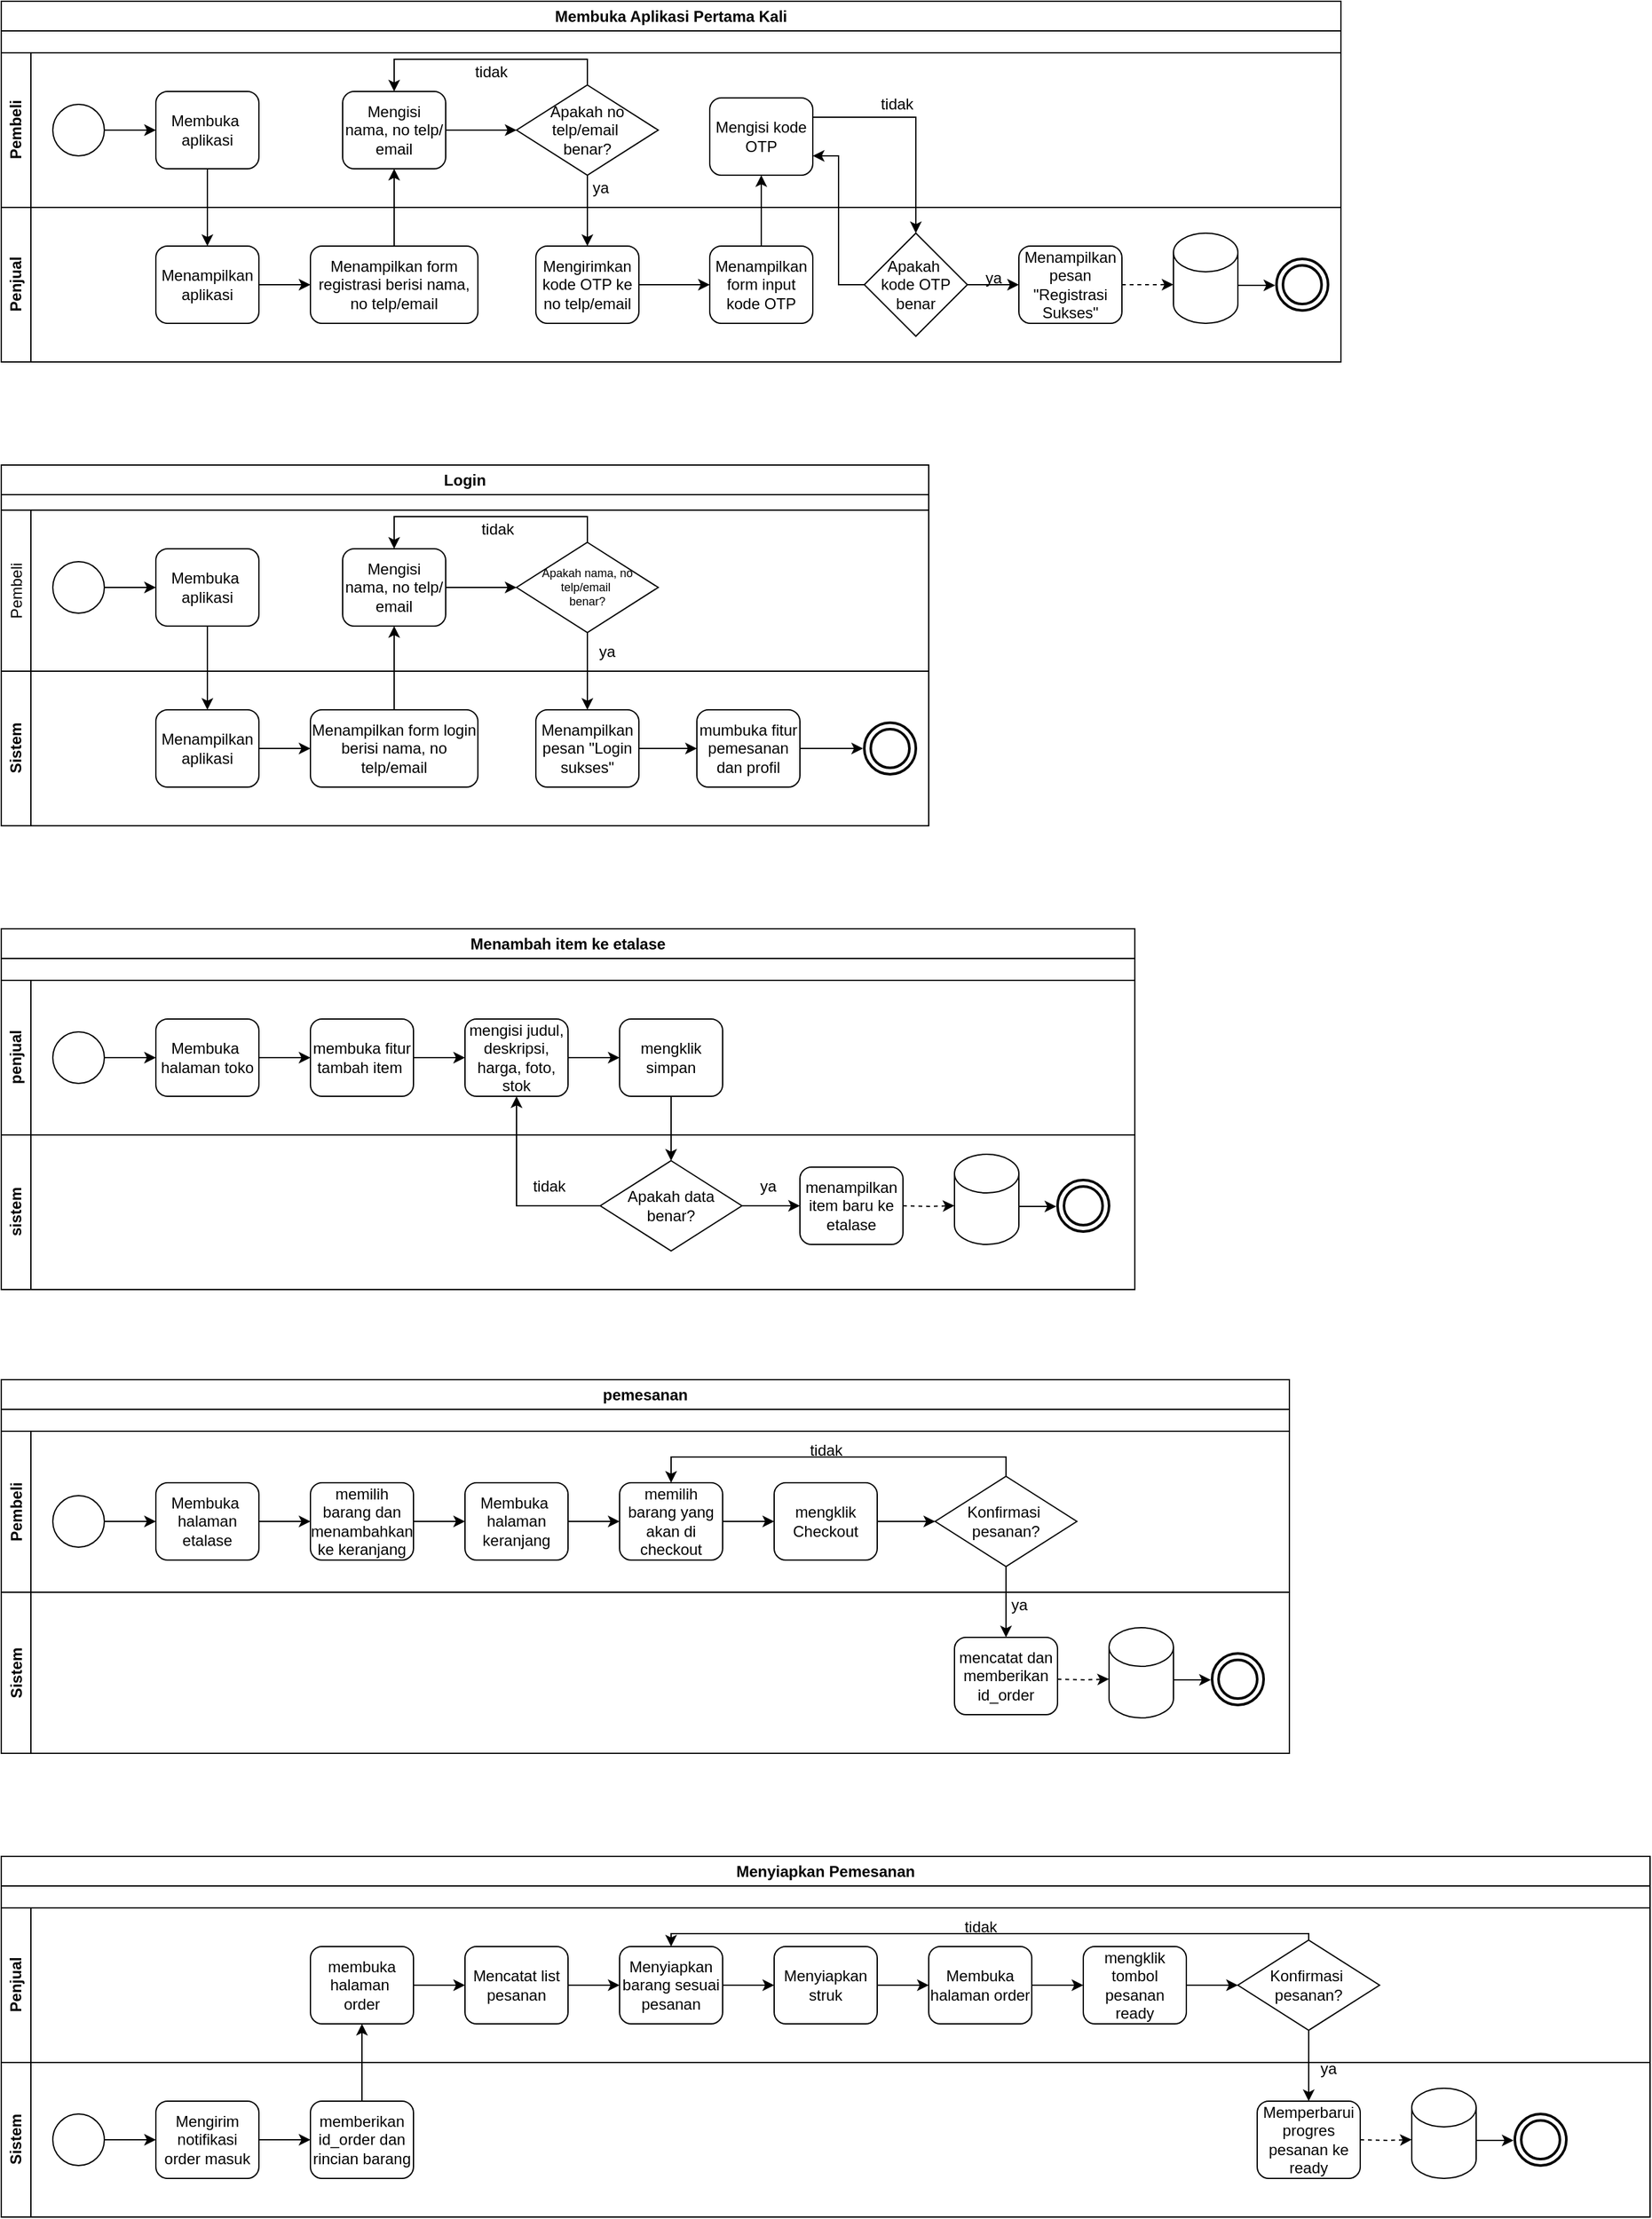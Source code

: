 <mxfile version="26.0.4">
  <diagram name="Halaman-1" id="dJWml7e_3UsgryPbaNAH">
    <mxGraphModel dx="1477" dy="674" grid="1" gridSize="10" guides="1" tooltips="1" connect="1" arrows="1" fold="1" page="1" pageScale="10" pageWidth="827" pageHeight="1169" math="0" shadow="0">
      <root>
        <mxCell id="0" />
        <mxCell id="1" parent="0" />
        <mxCell id="1x1_cKniDCLI9DL_jRmz-61" value="Membuka Aplikasi Pertama Kali" style="swimlane;whiteSpace=wrap;html=1;" parent="1" vertex="1">
          <mxGeometry width="1040" height="280" as="geometry" />
        </mxCell>
        <mxCell id="1x1_cKniDCLI9DL_jRmz-62" value="Pembeli" style="swimlane;horizontal=0;whiteSpace=wrap;html=1;" parent="1x1_cKniDCLI9DL_jRmz-61" vertex="1">
          <mxGeometry y="40" width="1040" height="120" as="geometry" />
        </mxCell>
        <mxCell id="v4LzWEk5CZVGfWKohJ5e-2" style="edgeStyle=orthogonalEdgeStyle;rounded=0;orthogonalLoop=1;jettySize=auto;html=1;exitX=1;exitY=0.5;exitDx=0;exitDy=0;entryX=0;entryY=0.5;entryDx=0;entryDy=0;" parent="1x1_cKniDCLI9DL_jRmz-62" source="1x1_cKniDCLI9DL_jRmz-66" target="1x1_cKniDCLI9DL_jRmz-67" edge="1">
          <mxGeometry relative="1" as="geometry" />
        </mxCell>
        <mxCell id="1x1_cKniDCLI9DL_jRmz-66" value="" style="ellipse;whiteSpace=wrap;html=1;aspect=fixed;" parent="1x1_cKniDCLI9DL_jRmz-62" vertex="1">
          <mxGeometry x="40" y="40" width="40" height="40" as="geometry" />
        </mxCell>
        <mxCell id="1x1_cKniDCLI9DL_jRmz-67" value="Membuka&amp;nbsp;&lt;div&gt;aplikasi&lt;/div&gt;" style="rounded=1;whiteSpace=wrap;html=1;" parent="1x1_cKniDCLI9DL_jRmz-62" vertex="1">
          <mxGeometry x="120" y="30" width="80" height="60" as="geometry" />
        </mxCell>
        <mxCell id="1x1_cKniDCLI9DL_jRmz-81" style="edgeStyle=orthogonalEdgeStyle;rounded=0;orthogonalLoop=1;jettySize=auto;html=1;exitX=1;exitY=0.5;exitDx=0;exitDy=0;entryX=0;entryY=0.5;entryDx=0;entryDy=0;" parent="1x1_cKniDCLI9DL_jRmz-62" source="1x1_cKniDCLI9DL_jRmz-72" target="1x1_cKniDCLI9DL_jRmz-77" edge="1">
          <mxGeometry relative="1" as="geometry" />
        </mxCell>
        <mxCell id="1x1_cKniDCLI9DL_jRmz-72" value="Mengisi nama, no telp/ email" style="rounded=1;whiteSpace=wrap;html=1;" parent="1x1_cKniDCLI9DL_jRmz-62" vertex="1">
          <mxGeometry x="265" y="30" width="80" height="60" as="geometry" />
        </mxCell>
        <mxCell id="1x1_cKniDCLI9DL_jRmz-78" style="edgeStyle=orthogonalEdgeStyle;rounded=0;orthogonalLoop=1;jettySize=auto;html=1;exitX=0.5;exitY=0;exitDx=0;exitDy=0;entryX=0.5;entryY=0;entryDx=0;entryDy=0;" parent="1x1_cKniDCLI9DL_jRmz-62" source="1x1_cKniDCLI9DL_jRmz-77" target="1x1_cKniDCLI9DL_jRmz-72" edge="1">
          <mxGeometry relative="1" as="geometry" />
        </mxCell>
        <mxCell id="1x1_cKniDCLI9DL_jRmz-77" value="Apakah no telp/email&amp;nbsp;&lt;div&gt;benar?&lt;/div&gt;" style="rhombus;whiteSpace=wrap;html=1;" parent="1x1_cKniDCLI9DL_jRmz-62" vertex="1">
          <mxGeometry x="400" y="25" width="110" height="70" as="geometry" />
        </mxCell>
        <mxCell id="1x1_cKniDCLI9DL_jRmz-85" value="Mengisi kode OTP" style="rounded=1;whiteSpace=wrap;html=1;" parent="1x1_cKniDCLI9DL_jRmz-62" vertex="1">
          <mxGeometry x="550" y="35" width="80" height="60" as="geometry" />
        </mxCell>
        <mxCell id="v4LzWEk5CZVGfWKohJ5e-10" value="ya" style="text;html=1;align=center;verticalAlign=middle;resizable=0;points=[];autosize=1;strokeColor=none;fillColor=none;" parent="1x1_cKniDCLI9DL_jRmz-62" vertex="1">
          <mxGeometry x="445" y="90" width="40" height="30" as="geometry" />
        </mxCell>
        <mxCell id="v4LzWEk5CZVGfWKohJ5e-11" value="tidak" style="text;html=1;align=center;verticalAlign=middle;resizable=0;points=[];autosize=1;strokeColor=none;fillColor=none;" parent="1x1_cKniDCLI9DL_jRmz-62" vertex="1">
          <mxGeometry x="355" width="50" height="30" as="geometry" />
        </mxCell>
        <mxCell id="v4LzWEk5CZVGfWKohJ5e-13" value="tidak" style="text;html=1;align=center;verticalAlign=middle;resizable=0;points=[];autosize=1;strokeColor=none;fillColor=none;" parent="1x1_cKniDCLI9DL_jRmz-62" vertex="1">
          <mxGeometry x="670" y="25" width="50" height="30" as="geometry" />
        </mxCell>
        <mxCell id="1x1_cKniDCLI9DL_jRmz-64" value="Penjual" style="swimlane;horizontal=0;whiteSpace=wrap;html=1;" parent="1x1_cKniDCLI9DL_jRmz-61" vertex="1">
          <mxGeometry y="160" width="1040" height="120" as="geometry" />
        </mxCell>
        <mxCell id="1x1_cKniDCLI9DL_jRmz-80" style="edgeStyle=orthogonalEdgeStyle;rounded=0;orthogonalLoop=1;jettySize=auto;html=1;exitX=1;exitY=0.5;exitDx=0;exitDy=0;entryX=0;entryY=0.5;entryDx=0;entryDy=0;" parent="1x1_cKniDCLI9DL_jRmz-64" source="1x1_cKniDCLI9DL_jRmz-69" target="1x1_cKniDCLI9DL_jRmz-71" edge="1">
          <mxGeometry relative="1" as="geometry" />
        </mxCell>
        <mxCell id="1x1_cKniDCLI9DL_jRmz-69" value="Menampilkan aplikasi" style="rounded=1;whiteSpace=wrap;html=1;" parent="1x1_cKniDCLI9DL_jRmz-64" vertex="1">
          <mxGeometry x="120" y="30" width="80" height="60" as="geometry" />
        </mxCell>
        <mxCell id="1x1_cKniDCLI9DL_jRmz-71" value="Menampilkan form registrasi berisi nama, no telp/email" style="rounded=1;whiteSpace=wrap;html=1;" parent="1x1_cKniDCLI9DL_jRmz-64" vertex="1">
          <mxGeometry x="240" y="30" width="130" height="60" as="geometry" />
        </mxCell>
        <mxCell id="1x1_cKniDCLI9DL_jRmz-84" style="edgeStyle=orthogonalEdgeStyle;rounded=0;orthogonalLoop=1;jettySize=auto;html=1;exitX=1;exitY=0.5;exitDx=0;exitDy=0;entryX=0;entryY=0.5;entryDx=0;entryDy=0;" parent="1x1_cKniDCLI9DL_jRmz-64" source="1x1_cKniDCLI9DL_jRmz-73" target="1x1_cKniDCLI9DL_jRmz-83" edge="1">
          <mxGeometry relative="1" as="geometry" />
        </mxCell>
        <mxCell id="1x1_cKniDCLI9DL_jRmz-73" value="Mengirimkan kode OTP ke no telp/email" style="rounded=1;whiteSpace=wrap;html=1;" parent="1x1_cKniDCLI9DL_jRmz-64" vertex="1">
          <mxGeometry x="415" y="30" width="80" height="60" as="geometry" />
        </mxCell>
        <mxCell id="1x1_cKniDCLI9DL_jRmz-83" value="Menampilkan form input kode OTP" style="rounded=1;whiteSpace=wrap;html=1;" parent="1x1_cKniDCLI9DL_jRmz-64" vertex="1">
          <mxGeometry x="550" y="30" width="80" height="60" as="geometry" />
        </mxCell>
        <mxCell id="1x1_cKniDCLI9DL_jRmz-91" style="edgeStyle=orthogonalEdgeStyle;rounded=0;orthogonalLoop=1;jettySize=auto;html=1;exitX=1;exitY=0.5;exitDx=0;exitDy=0;entryX=0;entryY=0.5;entryDx=0;entryDy=0;" parent="1x1_cKniDCLI9DL_jRmz-64" source="1x1_cKniDCLI9DL_jRmz-87" target="1x1_cKniDCLI9DL_jRmz-90" edge="1">
          <mxGeometry relative="1" as="geometry" />
        </mxCell>
        <mxCell id="1x1_cKniDCLI9DL_jRmz-87" value="Apakah&amp;nbsp;&lt;div&gt;kode OTP benar&lt;/div&gt;" style="rhombus;whiteSpace=wrap;html=1;" parent="1x1_cKniDCLI9DL_jRmz-64" vertex="1">
          <mxGeometry x="670" y="20" width="80" height="80" as="geometry" />
        </mxCell>
        <mxCell id="1x1_cKniDCLI9DL_jRmz-90" value="Menampilkan pesan &quot;Registrasi Sukses&quot;" style="rounded=1;whiteSpace=wrap;html=1;" parent="1x1_cKniDCLI9DL_jRmz-64" vertex="1">
          <mxGeometry x="790" y="30" width="80" height="60" as="geometry" />
        </mxCell>
        <mxCell id="v4LzWEk5CZVGfWKohJ5e-8" style="edgeStyle=orthogonalEdgeStyle;rounded=0;orthogonalLoop=1;jettySize=auto;html=1;exitX=1.007;exitY=0.579;exitDx=0;exitDy=0;exitPerimeter=0;entryX=0;entryY=0.5;entryDx=0;entryDy=0;" parent="1x1_cKniDCLI9DL_jRmz-64" source="1x1_cKniDCLI9DL_jRmz-92" target="v4LzWEk5CZVGfWKohJ5e-3" edge="1">
          <mxGeometry relative="1" as="geometry" />
        </mxCell>
        <mxCell id="1x1_cKniDCLI9DL_jRmz-92" value="" style="shape=cylinder3;whiteSpace=wrap;html=1;boundedLbl=1;backgroundOutline=1;size=15;" parent="1x1_cKniDCLI9DL_jRmz-64" vertex="1">
          <mxGeometry x="910" y="20" width="50" height="70" as="geometry" />
        </mxCell>
        <mxCell id="v4LzWEk5CZVGfWKohJ5e-3" value="" style="ellipse;whiteSpace=wrap;html=1;aspect=fixed;perimeterSpacing=1;strokeWidth=2;gradientColor=none;fillStyle=auto;" parent="1x1_cKniDCLI9DL_jRmz-64" vertex="1">
          <mxGeometry x="990" y="40" width="40" height="40" as="geometry" />
        </mxCell>
        <mxCell id="v4LzWEk5CZVGfWKohJ5e-4" style="edgeStyle=orthogonalEdgeStyle;rounded=0;orthogonalLoop=1;jettySize=auto;html=1;exitX=1;exitY=0.5;exitDx=0;exitDy=0;entryX=-0.001;entryY=0.57;entryDx=0;entryDy=0;entryPerimeter=0;dashed=1;" parent="1x1_cKniDCLI9DL_jRmz-64" source="1x1_cKniDCLI9DL_jRmz-90" target="1x1_cKniDCLI9DL_jRmz-92" edge="1">
          <mxGeometry relative="1" as="geometry" />
        </mxCell>
        <mxCell id="v4LzWEk5CZVGfWKohJ5e-9" value="" style="ellipse;whiteSpace=wrap;html=1;aspect=fixed;perimeterSpacing=1;strokeWidth=2;gradientColor=none;fillStyle=auto;" parent="1x1_cKniDCLI9DL_jRmz-64" vertex="1">
          <mxGeometry x="995" y="45" width="30" height="30" as="geometry" />
        </mxCell>
        <mxCell id="v4LzWEk5CZVGfWKohJ5e-12" value="ya" style="text;html=1;align=center;verticalAlign=middle;resizable=0;points=[];autosize=1;strokeColor=none;fillColor=none;" parent="1x1_cKniDCLI9DL_jRmz-64" vertex="1">
          <mxGeometry x="750" y="40" width="40" height="30" as="geometry" />
        </mxCell>
        <mxCell id="1x1_cKniDCLI9DL_jRmz-76" style="edgeStyle=orthogonalEdgeStyle;rounded=0;orthogonalLoop=1;jettySize=auto;html=1;exitX=0.5;exitY=0;exitDx=0;exitDy=0;entryX=0.5;entryY=1;entryDx=0;entryDy=0;" parent="1x1_cKniDCLI9DL_jRmz-61" source="1x1_cKniDCLI9DL_jRmz-71" target="1x1_cKniDCLI9DL_jRmz-72" edge="1">
          <mxGeometry relative="1" as="geometry" />
        </mxCell>
        <mxCell id="1x1_cKniDCLI9DL_jRmz-79" style="edgeStyle=orthogonalEdgeStyle;rounded=0;orthogonalLoop=1;jettySize=auto;html=1;exitX=0.5;exitY=1;exitDx=0;exitDy=0;entryX=0.5;entryY=0;entryDx=0;entryDy=0;" parent="1x1_cKniDCLI9DL_jRmz-61" source="1x1_cKniDCLI9DL_jRmz-67" target="1x1_cKniDCLI9DL_jRmz-69" edge="1">
          <mxGeometry relative="1" as="geometry" />
        </mxCell>
        <mxCell id="1x1_cKniDCLI9DL_jRmz-82" style="edgeStyle=orthogonalEdgeStyle;rounded=0;orthogonalLoop=1;jettySize=auto;html=1;exitX=0.5;exitY=1;exitDx=0;exitDy=0;entryX=0.5;entryY=0;entryDx=0;entryDy=0;" parent="1x1_cKniDCLI9DL_jRmz-61" source="1x1_cKniDCLI9DL_jRmz-77" target="1x1_cKniDCLI9DL_jRmz-73" edge="1">
          <mxGeometry relative="1" as="geometry" />
        </mxCell>
        <mxCell id="1x1_cKniDCLI9DL_jRmz-86" style="edgeStyle=orthogonalEdgeStyle;rounded=0;orthogonalLoop=1;jettySize=auto;html=1;exitX=0.5;exitY=0;exitDx=0;exitDy=0;entryX=0.5;entryY=1;entryDx=0;entryDy=0;" parent="1x1_cKniDCLI9DL_jRmz-61" source="1x1_cKniDCLI9DL_jRmz-83" target="1x1_cKniDCLI9DL_jRmz-85" edge="1">
          <mxGeometry relative="1" as="geometry" />
        </mxCell>
        <mxCell id="1x1_cKniDCLI9DL_jRmz-88" style="edgeStyle=orthogonalEdgeStyle;rounded=0;orthogonalLoop=1;jettySize=auto;html=1;exitX=1;exitY=0.25;exitDx=0;exitDy=0;entryX=0.5;entryY=0;entryDx=0;entryDy=0;" parent="1x1_cKniDCLI9DL_jRmz-61" source="1x1_cKniDCLI9DL_jRmz-85" target="1x1_cKniDCLI9DL_jRmz-87" edge="1">
          <mxGeometry relative="1" as="geometry" />
        </mxCell>
        <mxCell id="1x1_cKniDCLI9DL_jRmz-89" style="edgeStyle=orthogonalEdgeStyle;rounded=0;orthogonalLoop=1;jettySize=auto;html=1;exitX=0;exitY=0.5;exitDx=0;exitDy=0;entryX=1;entryY=0.75;entryDx=0;entryDy=0;" parent="1x1_cKniDCLI9DL_jRmz-61" source="1x1_cKniDCLI9DL_jRmz-87" target="1x1_cKniDCLI9DL_jRmz-85" edge="1">
          <mxGeometry relative="1" as="geometry" />
        </mxCell>
        <mxCell id="v4LzWEk5CZVGfWKohJ5e-50" value="Login" style="swimlane;whiteSpace=wrap;html=1;" parent="1" vertex="1">
          <mxGeometry y="360" width="720" height="280" as="geometry" />
        </mxCell>
        <mxCell id="v4LzWEk5CZVGfWKohJ5e-67" value="Sistem" style="swimlane;horizontal=0;whiteSpace=wrap;html=1;" parent="v4LzWEk5CZVGfWKohJ5e-50" vertex="1">
          <mxGeometry y="160" width="720" height="120" as="geometry" />
        </mxCell>
        <mxCell id="v4LzWEk5CZVGfWKohJ5e-82" style="edgeStyle=orthogonalEdgeStyle;rounded=0;orthogonalLoop=1;jettySize=auto;html=1;exitX=1;exitY=0.5;exitDx=0;exitDy=0;entryX=0;entryY=0.5;entryDx=0;entryDy=0;" parent="v4LzWEk5CZVGfWKohJ5e-67" source="v4LzWEk5CZVGfWKohJ5e-71" target="v4LzWEk5CZVGfWKohJ5e-72" edge="1">
          <mxGeometry relative="1" as="geometry" />
        </mxCell>
        <mxCell id="v4LzWEk5CZVGfWKohJ5e-71" value="Menampilkan aplikasi" style="rounded=1;whiteSpace=wrap;html=1;" parent="v4LzWEk5CZVGfWKohJ5e-67" vertex="1">
          <mxGeometry x="120" y="30" width="80" height="60" as="geometry" />
        </mxCell>
        <mxCell id="v4LzWEk5CZVGfWKohJ5e-72" value="Menampilkan form login berisi nama, no telp/email" style="rounded=1;whiteSpace=wrap;html=1;" parent="v4LzWEk5CZVGfWKohJ5e-67" vertex="1">
          <mxGeometry x="240" y="30" width="130" height="60" as="geometry" />
        </mxCell>
        <mxCell id="v4LzWEk5CZVGfWKohJ5e-84" style="edgeStyle=orthogonalEdgeStyle;rounded=0;orthogonalLoop=1;jettySize=auto;html=1;exitX=1;exitY=0.5;exitDx=0;exitDy=0;entryX=0;entryY=0.5;entryDx=0;entryDy=0;" parent="v4LzWEk5CZVGfWKohJ5e-67" source="v4LzWEk5CZVGfWKohJ5e-77" target="v4LzWEk5CZVGfWKohJ5e-83" edge="1">
          <mxGeometry relative="1" as="geometry" />
        </mxCell>
        <mxCell id="v4LzWEk5CZVGfWKohJ5e-77" value="Menampilkan pesan &quot;Login sukses&quot;" style="rounded=1;whiteSpace=wrap;html=1;" parent="v4LzWEk5CZVGfWKohJ5e-67" vertex="1">
          <mxGeometry x="415" y="30" width="80" height="60" as="geometry" />
        </mxCell>
        <mxCell id="v4LzWEk5CZVGfWKohJ5e-91" style="edgeStyle=orthogonalEdgeStyle;rounded=0;orthogonalLoop=1;jettySize=auto;html=1;exitX=1;exitY=0.5;exitDx=0;exitDy=0;entryX=0;entryY=0.5;entryDx=0;entryDy=0;" parent="v4LzWEk5CZVGfWKohJ5e-67" source="v4LzWEk5CZVGfWKohJ5e-83" target="v4LzWEk5CZVGfWKohJ5e-89" edge="1">
          <mxGeometry relative="1" as="geometry" />
        </mxCell>
        <mxCell id="v4LzWEk5CZVGfWKohJ5e-83" value="mumbuka fitur pemesanan dan profil" style="rounded=1;whiteSpace=wrap;html=1;" parent="v4LzWEk5CZVGfWKohJ5e-67" vertex="1">
          <mxGeometry x="540" y="30" width="80" height="60" as="geometry" />
        </mxCell>
        <mxCell id="v4LzWEk5CZVGfWKohJ5e-89" value="" style="ellipse;whiteSpace=wrap;html=1;aspect=fixed;perimeterSpacing=1;strokeWidth=2;gradientColor=none;fillStyle=auto;" parent="v4LzWEk5CZVGfWKohJ5e-67" vertex="1">
          <mxGeometry x="670" y="40" width="40" height="40" as="geometry" />
        </mxCell>
        <mxCell id="v4LzWEk5CZVGfWKohJ5e-90" value="" style="ellipse;whiteSpace=wrap;html=1;aspect=fixed;perimeterSpacing=1;strokeWidth=2;gradientColor=none;fillStyle=auto;" parent="v4LzWEk5CZVGfWKohJ5e-67" vertex="1">
          <mxGeometry x="675" y="45" width="30" height="30" as="geometry" />
        </mxCell>
        <mxCell id="v4LzWEk5CZVGfWKohJ5e-68" value="Pembeli" style="swimlane;horizontal=0;whiteSpace=wrap;html=1;startSize=23;fontStyle=0;fontSize=12;" parent="v4LzWEk5CZVGfWKohJ5e-50" vertex="1">
          <mxGeometry y="35" width="720" height="125" as="geometry" />
        </mxCell>
        <mxCell id="v4LzWEk5CZVGfWKohJ5e-80" style="edgeStyle=orthogonalEdgeStyle;rounded=0;orthogonalLoop=1;jettySize=auto;html=1;exitX=1;exitY=0.5;exitDx=0;exitDy=0;entryX=0;entryY=0.5;entryDx=0;entryDy=0;" parent="v4LzWEk5CZVGfWKohJ5e-68" source="v4LzWEk5CZVGfWKohJ5e-69" target="v4LzWEk5CZVGfWKohJ5e-70" edge="1">
          <mxGeometry relative="1" as="geometry" />
        </mxCell>
        <mxCell id="v4LzWEk5CZVGfWKohJ5e-69" value="" style="ellipse;whiteSpace=wrap;html=1;aspect=fixed;" parent="v4LzWEk5CZVGfWKohJ5e-68" vertex="1">
          <mxGeometry x="40" y="40" width="40" height="40" as="geometry" />
        </mxCell>
        <mxCell id="v4LzWEk5CZVGfWKohJ5e-70" value="Membuka&amp;nbsp;&lt;div&gt;aplikasi&lt;/div&gt;" style="rounded=1;whiteSpace=wrap;html=1;" parent="v4LzWEk5CZVGfWKohJ5e-68" vertex="1">
          <mxGeometry x="120" y="30" width="80" height="60" as="geometry" />
        </mxCell>
        <mxCell id="v4LzWEk5CZVGfWKohJ5e-79" style="edgeStyle=orthogonalEdgeStyle;rounded=0;orthogonalLoop=1;jettySize=auto;html=1;exitX=1;exitY=0.5;exitDx=0;exitDy=0;entryX=0;entryY=0.5;entryDx=0;entryDy=0;" parent="v4LzWEk5CZVGfWKohJ5e-68" source="v4LzWEk5CZVGfWKohJ5e-73" target="v4LzWEk5CZVGfWKohJ5e-75" edge="1">
          <mxGeometry relative="1" as="geometry" />
        </mxCell>
        <mxCell id="v4LzWEk5CZVGfWKohJ5e-73" value="Mengisi nama, no telp/ email" style="rounded=1;whiteSpace=wrap;html=1;" parent="v4LzWEk5CZVGfWKohJ5e-68" vertex="1">
          <mxGeometry x="265" y="30" width="80" height="60" as="geometry" />
        </mxCell>
        <mxCell id="v4LzWEk5CZVGfWKohJ5e-76" style="edgeStyle=orthogonalEdgeStyle;rounded=0;orthogonalLoop=1;jettySize=auto;html=1;exitX=0.5;exitY=0;exitDx=0;exitDy=0;entryX=0.5;entryY=0;entryDx=0;entryDy=0;" parent="v4LzWEk5CZVGfWKohJ5e-68" source="v4LzWEk5CZVGfWKohJ5e-75" target="v4LzWEk5CZVGfWKohJ5e-73" edge="1">
          <mxGeometry relative="1" as="geometry" />
        </mxCell>
        <mxCell id="v4LzWEk5CZVGfWKohJ5e-75" value="Apakah nama, no telp/email&amp;nbsp;&lt;div&gt;benar?&lt;/div&gt;" style="rhombus;whiteSpace=wrap;html=1;spacing=2;fontSize=9;fontStyle=0" parent="v4LzWEk5CZVGfWKohJ5e-68" vertex="1">
          <mxGeometry x="400" y="25" width="110" height="70" as="geometry" />
        </mxCell>
        <mxCell id="v4LzWEk5CZVGfWKohJ5e-85" value="ya" style="text;html=1;align=center;verticalAlign=middle;resizable=0;points=[];autosize=1;strokeColor=none;fillColor=none;" parent="v4LzWEk5CZVGfWKohJ5e-68" vertex="1">
          <mxGeometry x="450" y="95" width="40" height="30" as="geometry" />
        </mxCell>
        <mxCell id="v4LzWEk5CZVGfWKohJ5e-87" value="tidak" style="text;html=1;align=center;verticalAlign=middle;resizable=0;points=[];autosize=1;strokeColor=none;fillColor=none;" parent="v4LzWEk5CZVGfWKohJ5e-68" vertex="1">
          <mxGeometry x="360" width="50" height="30" as="geometry" />
        </mxCell>
        <mxCell id="v4LzWEk5CZVGfWKohJ5e-74" style="edgeStyle=orthogonalEdgeStyle;rounded=0;orthogonalLoop=1;jettySize=auto;html=1;exitX=0.5;exitY=0;exitDx=0;exitDy=0;entryX=0.5;entryY=1;entryDx=0;entryDy=0;" parent="v4LzWEk5CZVGfWKohJ5e-50" source="v4LzWEk5CZVGfWKohJ5e-72" target="v4LzWEk5CZVGfWKohJ5e-73" edge="1">
          <mxGeometry relative="1" as="geometry" />
        </mxCell>
        <mxCell id="v4LzWEk5CZVGfWKohJ5e-78" style="edgeStyle=orthogonalEdgeStyle;rounded=0;orthogonalLoop=1;jettySize=auto;html=1;exitX=0.5;exitY=1;exitDx=0;exitDy=0;entryX=0.5;entryY=0;entryDx=0;entryDy=0;" parent="v4LzWEk5CZVGfWKohJ5e-50" source="v4LzWEk5CZVGfWKohJ5e-75" target="v4LzWEk5CZVGfWKohJ5e-77" edge="1">
          <mxGeometry relative="1" as="geometry" />
        </mxCell>
        <mxCell id="v4LzWEk5CZVGfWKohJ5e-81" style="edgeStyle=orthogonalEdgeStyle;rounded=0;orthogonalLoop=1;jettySize=auto;html=1;exitX=0.5;exitY=1;exitDx=0;exitDy=0;entryX=0.5;entryY=0;entryDx=0;entryDy=0;" parent="v4LzWEk5CZVGfWKohJ5e-50" source="v4LzWEk5CZVGfWKohJ5e-70" target="v4LzWEk5CZVGfWKohJ5e-71" edge="1">
          <mxGeometry relative="1" as="geometry" />
        </mxCell>
        <mxCell id="Xs1nnPFi00Lcflwtf1iO-1" value="Menambah item ke etalase" style="swimlane;whiteSpace=wrap;html=1;" parent="1" vertex="1">
          <mxGeometry y="720" width="880" height="280" as="geometry" />
        </mxCell>
        <mxCell id="Xs1nnPFi00Lcflwtf1iO-2" value="sistem" style="swimlane;horizontal=0;whiteSpace=wrap;html=1;" parent="Xs1nnPFi00Lcflwtf1iO-1" vertex="1">
          <mxGeometry y="160" width="880" height="120" as="geometry" />
        </mxCell>
        <mxCell id="Xs1nnPFi00Lcflwtf1iO-21" style="edgeStyle=orthogonalEdgeStyle;rounded=0;orthogonalLoop=1;jettySize=auto;html=1;exitX=1;exitY=0.5;exitDx=0;exitDy=0;entryX=0;entryY=0.5;entryDx=0;entryDy=0;" parent="Xs1nnPFi00Lcflwtf1iO-2" source="Xs1nnPFi00Lcflwtf1iO-13" target="Xs1nnPFi00Lcflwtf1iO-20" edge="1">
          <mxGeometry relative="1" as="geometry" />
        </mxCell>
        <mxCell id="Xs1nnPFi00Lcflwtf1iO-13" value="Apakah data&lt;div&gt;benar?&lt;/div&gt;" style="rhombus;whiteSpace=wrap;html=1;" parent="Xs1nnPFi00Lcflwtf1iO-2" vertex="1">
          <mxGeometry x="465" y="20" width="110" height="70" as="geometry" />
        </mxCell>
        <mxCell id="Xs1nnPFi00Lcflwtf1iO-20" value="menampilkan item baru ke etalase" style="rounded=1;whiteSpace=wrap;html=1;" parent="Xs1nnPFi00Lcflwtf1iO-2" vertex="1">
          <mxGeometry x="620" y="25" width="80" height="60" as="geometry" />
        </mxCell>
        <mxCell id="Xs1nnPFi00Lcflwtf1iO-22" value="tidak" style="text;html=1;align=center;verticalAlign=middle;resizable=0;points=[];autosize=1;strokeColor=none;fillColor=none;" parent="Xs1nnPFi00Lcflwtf1iO-2" vertex="1">
          <mxGeometry x="400" y="25" width="50" height="30" as="geometry" />
        </mxCell>
        <mxCell id="Ru0WodZBk-ABv7PbZK_r-1" value="ya" style="text;html=1;align=center;verticalAlign=middle;resizable=0;points=[];autosize=1;strokeColor=none;fillColor=none;" vertex="1" parent="Xs1nnPFi00Lcflwtf1iO-2">
          <mxGeometry x="575" y="25" width="40" height="30" as="geometry" />
        </mxCell>
        <mxCell id="Ru0WodZBk-ABv7PbZK_r-7" style="edgeStyle=orthogonalEdgeStyle;rounded=0;orthogonalLoop=1;jettySize=auto;html=1;exitX=1.007;exitY=0.579;exitDx=0;exitDy=0;exitPerimeter=0;entryX=0;entryY=0.5;entryDx=0;entryDy=0;" edge="1" source="Ru0WodZBk-ABv7PbZK_r-8" target="Ru0WodZBk-ABv7PbZK_r-9" parent="Xs1nnPFi00Lcflwtf1iO-2">
          <mxGeometry relative="1" as="geometry" />
        </mxCell>
        <mxCell id="Ru0WodZBk-ABv7PbZK_r-8" value="" style="shape=cylinder3;whiteSpace=wrap;html=1;boundedLbl=1;backgroundOutline=1;size=15;" vertex="1" parent="Xs1nnPFi00Lcflwtf1iO-2">
          <mxGeometry x="740" y="15" width="50" height="70" as="geometry" />
        </mxCell>
        <mxCell id="Ru0WodZBk-ABv7PbZK_r-9" value="" style="ellipse;whiteSpace=wrap;html=1;aspect=fixed;perimeterSpacing=1;strokeWidth=2;gradientColor=none;fillStyle=auto;" vertex="1" parent="Xs1nnPFi00Lcflwtf1iO-2">
          <mxGeometry x="820" y="35" width="40" height="40" as="geometry" />
        </mxCell>
        <mxCell id="Ru0WodZBk-ABv7PbZK_r-10" style="edgeStyle=orthogonalEdgeStyle;rounded=0;orthogonalLoop=1;jettySize=auto;html=1;exitX=1;exitY=0.5;exitDx=0;exitDy=0;entryX=-0.001;entryY=0.57;entryDx=0;entryDy=0;entryPerimeter=0;dashed=1;" edge="1" target="Ru0WodZBk-ABv7PbZK_r-8" parent="Xs1nnPFi00Lcflwtf1iO-2">
          <mxGeometry relative="1" as="geometry">
            <mxPoint x="700" y="55" as="sourcePoint" />
          </mxGeometry>
        </mxCell>
        <mxCell id="Ru0WodZBk-ABv7PbZK_r-11" value="" style="ellipse;whiteSpace=wrap;html=1;aspect=fixed;perimeterSpacing=1;strokeWidth=2;gradientColor=none;fillStyle=auto;" vertex="1" parent="Xs1nnPFi00Lcflwtf1iO-2">
          <mxGeometry x="825" y="40" width="30" height="30" as="geometry" />
        </mxCell>
        <mxCell id="Xs1nnPFi00Lcflwtf1iO-3" value="penjual" style="swimlane;horizontal=0;whiteSpace=wrap;html=1;" parent="Xs1nnPFi00Lcflwtf1iO-1" vertex="1">
          <mxGeometry y="40" width="880" height="120" as="geometry" />
        </mxCell>
        <mxCell id="Xs1nnPFi00Lcflwtf1iO-14" style="edgeStyle=orthogonalEdgeStyle;rounded=0;orthogonalLoop=1;jettySize=auto;html=1;exitX=1;exitY=0.5;exitDx=0;exitDy=0;entryX=0;entryY=0.5;entryDx=0;entryDy=0;" parent="Xs1nnPFi00Lcflwtf1iO-3" source="Xs1nnPFi00Lcflwtf1iO-4" target="Xs1nnPFi00Lcflwtf1iO-5" edge="1">
          <mxGeometry relative="1" as="geometry" />
        </mxCell>
        <mxCell id="Xs1nnPFi00Lcflwtf1iO-4" value="" style="ellipse;whiteSpace=wrap;html=1;aspect=fixed;" parent="Xs1nnPFi00Lcflwtf1iO-3" vertex="1">
          <mxGeometry x="40" y="40" width="40" height="40" as="geometry" />
        </mxCell>
        <mxCell id="Xs1nnPFi00Lcflwtf1iO-15" style="edgeStyle=orthogonalEdgeStyle;rounded=0;orthogonalLoop=1;jettySize=auto;html=1;exitX=1;exitY=0.5;exitDx=0;exitDy=0;entryX=0;entryY=0.5;entryDx=0;entryDy=0;" parent="Xs1nnPFi00Lcflwtf1iO-3" source="Xs1nnPFi00Lcflwtf1iO-5" target="Xs1nnPFi00Lcflwtf1iO-8" edge="1">
          <mxGeometry relative="1" as="geometry" />
        </mxCell>
        <mxCell id="Xs1nnPFi00Lcflwtf1iO-5" value="Membuka&amp;nbsp;&lt;div&gt;halaman toko&lt;/div&gt;" style="rounded=1;whiteSpace=wrap;html=1;" parent="Xs1nnPFi00Lcflwtf1iO-3" vertex="1">
          <mxGeometry x="120" y="30" width="80" height="60" as="geometry" />
        </mxCell>
        <mxCell id="Xs1nnPFi00Lcflwtf1iO-16" style="edgeStyle=orthogonalEdgeStyle;rounded=0;orthogonalLoop=1;jettySize=auto;html=1;exitX=1;exitY=0.5;exitDx=0;exitDy=0;entryX=0;entryY=0.5;entryDx=0;entryDy=0;" parent="Xs1nnPFi00Lcflwtf1iO-3" source="Xs1nnPFi00Lcflwtf1iO-8" target="Xs1nnPFi00Lcflwtf1iO-10" edge="1">
          <mxGeometry relative="1" as="geometry" />
        </mxCell>
        <mxCell id="Xs1nnPFi00Lcflwtf1iO-8" value="membuka fitur tambah item&amp;nbsp;" style="rounded=1;whiteSpace=wrap;html=1;" parent="Xs1nnPFi00Lcflwtf1iO-3" vertex="1">
          <mxGeometry x="240" y="30" width="80" height="60" as="geometry" />
        </mxCell>
        <mxCell id="Xs1nnPFi00Lcflwtf1iO-17" style="edgeStyle=orthogonalEdgeStyle;rounded=0;orthogonalLoop=1;jettySize=auto;html=1;exitX=1;exitY=0.5;exitDx=0;exitDy=0;entryX=0;entryY=0.5;entryDx=0;entryDy=0;" parent="Xs1nnPFi00Lcflwtf1iO-3" source="Xs1nnPFi00Lcflwtf1iO-10" target="Xs1nnPFi00Lcflwtf1iO-12" edge="1">
          <mxGeometry relative="1" as="geometry" />
        </mxCell>
        <mxCell id="Xs1nnPFi00Lcflwtf1iO-10" value="mengisi judul, deskripsi, harga, foto, stok" style="rounded=1;whiteSpace=wrap;html=1;" parent="Xs1nnPFi00Lcflwtf1iO-3" vertex="1">
          <mxGeometry x="360" y="30" width="80" height="60" as="geometry" />
        </mxCell>
        <mxCell id="Xs1nnPFi00Lcflwtf1iO-12" value="mengklik simpan" style="rounded=1;whiteSpace=wrap;html=1;" parent="Xs1nnPFi00Lcflwtf1iO-3" vertex="1">
          <mxGeometry x="480" y="30" width="80" height="60" as="geometry" />
        </mxCell>
        <mxCell id="Xs1nnPFi00Lcflwtf1iO-18" style="edgeStyle=orthogonalEdgeStyle;rounded=0;orthogonalLoop=1;jettySize=auto;html=1;exitX=0.5;exitY=1;exitDx=0;exitDy=0;entryX=0.5;entryY=0;entryDx=0;entryDy=0;" parent="Xs1nnPFi00Lcflwtf1iO-1" source="Xs1nnPFi00Lcflwtf1iO-12" target="Xs1nnPFi00Lcflwtf1iO-13" edge="1">
          <mxGeometry relative="1" as="geometry" />
        </mxCell>
        <mxCell id="Xs1nnPFi00Lcflwtf1iO-24" style="edgeStyle=orthogonalEdgeStyle;rounded=0;orthogonalLoop=1;jettySize=auto;html=1;exitX=0;exitY=0.5;exitDx=0;exitDy=0;entryX=0.5;entryY=1;entryDx=0;entryDy=0;" parent="Xs1nnPFi00Lcflwtf1iO-1" source="Xs1nnPFi00Lcflwtf1iO-13" target="Xs1nnPFi00Lcflwtf1iO-10" edge="1">
          <mxGeometry relative="1" as="geometry" />
        </mxCell>
        <mxCell id="Ru0WodZBk-ABv7PbZK_r-12" value="pemesanan" style="swimlane;whiteSpace=wrap;html=1;" vertex="1" parent="1">
          <mxGeometry y="1070" width="1000" height="290" as="geometry" />
        </mxCell>
        <mxCell id="Ru0WodZBk-ABv7PbZK_r-14" value="Pembeli" style="swimlane;horizontal=0;whiteSpace=wrap;html=1;" vertex="1" parent="Ru0WodZBk-ABv7PbZK_r-12">
          <mxGeometry y="40" width="1000" height="125" as="geometry" />
        </mxCell>
        <mxCell id="Ru0WodZBk-ABv7PbZK_r-15" style="edgeStyle=orthogonalEdgeStyle;rounded=0;orthogonalLoop=1;jettySize=auto;html=1;exitX=1;exitY=0.5;exitDx=0;exitDy=0;entryX=0;entryY=0.5;entryDx=0;entryDy=0;" edge="1" source="Ru0WodZBk-ABv7PbZK_r-16" target="Ru0WodZBk-ABv7PbZK_r-18" parent="Ru0WodZBk-ABv7PbZK_r-14">
          <mxGeometry relative="1" as="geometry" />
        </mxCell>
        <mxCell id="Ru0WodZBk-ABv7PbZK_r-16" value="" style="ellipse;whiteSpace=wrap;html=1;aspect=fixed;" vertex="1" parent="Ru0WodZBk-ABv7PbZK_r-14">
          <mxGeometry x="40" y="50" width="40" height="40" as="geometry" />
        </mxCell>
        <mxCell id="Ru0WodZBk-ABv7PbZK_r-17" style="edgeStyle=orthogonalEdgeStyle;rounded=0;orthogonalLoop=1;jettySize=auto;html=1;exitX=1;exitY=0.5;exitDx=0;exitDy=0;entryX=0;entryY=0.5;entryDx=0;entryDy=0;" edge="1" source="Ru0WodZBk-ABv7PbZK_r-18" target="Ru0WodZBk-ABv7PbZK_r-20" parent="Ru0WodZBk-ABv7PbZK_r-14">
          <mxGeometry relative="1" as="geometry" />
        </mxCell>
        <mxCell id="Ru0WodZBk-ABv7PbZK_r-18" value="Membuka&amp;nbsp;&lt;div&gt;halaman etalase&lt;/div&gt;" style="rounded=1;whiteSpace=wrap;html=1;" vertex="1" parent="Ru0WodZBk-ABv7PbZK_r-14">
          <mxGeometry x="120" y="40" width="80" height="60" as="geometry" />
        </mxCell>
        <mxCell id="Ru0WodZBk-ABv7PbZK_r-19" style="edgeStyle=orthogonalEdgeStyle;rounded=0;orthogonalLoop=1;jettySize=auto;html=1;exitX=1;exitY=0.5;exitDx=0;exitDy=0;entryX=0;entryY=0.5;entryDx=0;entryDy=0;" edge="1" source="Ru0WodZBk-ABv7PbZK_r-20" parent="Ru0WodZBk-ABv7PbZK_r-14">
          <mxGeometry relative="1" as="geometry">
            <mxPoint x="360" y="70" as="targetPoint" />
          </mxGeometry>
        </mxCell>
        <mxCell id="Ru0WodZBk-ABv7PbZK_r-20" value="memilih barang dan menambahkan ke keranjang" style="rounded=1;whiteSpace=wrap;html=1;" vertex="1" parent="Ru0WodZBk-ABv7PbZK_r-14">
          <mxGeometry x="240" y="40" width="80" height="60" as="geometry" />
        </mxCell>
        <mxCell id="Ru0WodZBk-ABv7PbZK_r-31" style="edgeStyle=orthogonalEdgeStyle;curved=1;rounded=0;orthogonalLoop=1;jettySize=auto;html=1;exitX=1;exitY=0.5;exitDx=0;exitDy=0;entryX=0;entryY=0.5;entryDx=0;entryDy=0;" edge="1" parent="Ru0WodZBk-ABv7PbZK_r-14" source="Ru0WodZBk-ABv7PbZK_r-21" target="Ru0WodZBk-ABv7PbZK_r-22">
          <mxGeometry relative="1" as="geometry" />
        </mxCell>
        <mxCell id="Ru0WodZBk-ABv7PbZK_r-21" value="Membuka&amp;nbsp;&lt;div&gt;halaman keranjang&lt;/div&gt;" style="rounded=1;whiteSpace=wrap;html=1;" vertex="1" parent="Ru0WodZBk-ABv7PbZK_r-14">
          <mxGeometry x="360" y="40" width="80" height="60" as="geometry" />
        </mxCell>
        <mxCell id="Ru0WodZBk-ABv7PbZK_r-32" style="edgeStyle=orthogonalEdgeStyle;curved=1;rounded=0;orthogonalLoop=1;jettySize=auto;html=1;exitX=1;exitY=0.5;exitDx=0;exitDy=0;" edge="1" parent="Ru0WodZBk-ABv7PbZK_r-14" source="Ru0WodZBk-ABv7PbZK_r-22" target="Ru0WodZBk-ABv7PbZK_r-23">
          <mxGeometry relative="1" as="geometry" />
        </mxCell>
        <mxCell id="Ru0WodZBk-ABv7PbZK_r-22" value="memilih barang yang akan di checkout" style="rounded=1;whiteSpace=wrap;html=1;" vertex="1" parent="Ru0WodZBk-ABv7PbZK_r-14">
          <mxGeometry x="480" y="40" width="80" height="60" as="geometry" />
        </mxCell>
        <mxCell id="Ru0WodZBk-ABv7PbZK_r-33" style="edgeStyle=orthogonalEdgeStyle;curved=1;rounded=0;orthogonalLoop=1;jettySize=auto;html=1;exitX=1;exitY=0.5;exitDx=0;exitDy=0;entryX=0;entryY=0.5;entryDx=0;entryDy=0;" edge="1" parent="Ru0WodZBk-ABv7PbZK_r-14" source="Ru0WodZBk-ABv7PbZK_r-23" target="Ru0WodZBk-ABv7PbZK_r-30">
          <mxGeometry relative="1" as="geometry" />
        </mxCell>
        <mxCell id="Ru0WodZBk-ABv7PbZK_r-23" value="mengklik Checkout" style="rounded=1;whiteSpace=wrap;html=1;" vertex="1" parent="Ru0WodZBk-ABv7PbZK_r-14">
          <mxGeometry x="600" y="40" width="80" height="60" as="geometry" />
        </mxCell>
        <mxCell id="Ru0WodZBk-ABv7PbZK_r-30" value="Konfirmasi&amp;nbsp;&lt;div&gt;pesanan?&lt;/div&gt;" style="rhombus;whiteSpace=wrap;html=1;" vertex="1" parent="Ru0WodZBk-ABv7PbZK_r-14">
          <mxGeometry x="725" y="35" width="110" height="70" as="geometry" />
        </mxCell>
        <mxCell id="Ru0WodZBk-ABv7PbZK_r-36" style="edgeStyle=none;rounded=0;orthogonalLoop=1;jettySize=auto;html=1;exitX=0.5;exitY=0;exitDx=0;exitDy=0;entryX=0.5;entryY=0;entryDx=0;entryDy=0;" edge="1" parent="Ru0WodZBk-ABv7PbZK_r-14" source="Ru0WodZBk-ABv7PbZK_r-30" target="Ru0WodZBk-ABv7PbZK_r-22">
          <mxGeometry relative="1" as="geometry">
            <Array as="points">
              <mxPoint x="780" y="20" />
              <mxPoint x="520" y="20" />
            </Array>
          </mxGeometry>
        </mxCell>
        <mxCell id="Ru0WodZBk-ABv7PbZK_r-38" value="tidak" style="text;html=1;align=center;verticalAlign=middle;resizable=0;points=[];autosize=1;strokeColor=none;fillColor=none;" vertex="1" parent="Ru0WodZBk-ABv7PbZK_r-14">
          <mxGeometry x="615" width="50" height="30" as="geometry" />
        </mxCell>
        <mxCell id="Ru0WodZBk-ABv7PbZK_r-13" value="Sistem" style="swimlane;horizontal=0;whiteSpace=wrap;html=1;" vertex="1" parent="1">
          <mxGeometry y="1235" width="1000" height="125" as="geometry" />
        </mxCell>
        <mxCell id="Ru0WodZBk-ABv7PbZK_r-24" value="mencatat dan memberikan id_order" style="rounded=1;whiteSpace=wrap;html=1;" vertex="1" parent="Ru0WodZBk-ABv7PbZK_r-13">
          <mxGeometry x="740" y="35" width="80" height="60" as="geometry" />
        </mxCell>
        <mxCell id="Ru0WodZBk-ABv7PbZK_r-25" style="edgeStyle=orthogonalEdgeStyle;rounded=0;orthogonalLoop=1;jettySize=auto;html=1;exitX=1.007;exitY=0.579;exitDx=0;exitDy=0;exitPerimeter=0;entryX=0;entryY=0.5;entryDx=0;entryDy=0;" edge="1" source="Ru0WodZBk-ABv7PbZK_r-26" target="Ru0WodZBk-ABv7PbZK_r-27" parent="Ru0WodZBk-ABv7PbZK_r-13">
          <mxGeometry relative="1" as="geometry" />
        </mxCell>
        <mxCell id="Ru0WodZBk-ABv7PbZK_r-26" value="" style="shape=cylinder3;whiteSpace=wrap;html=1;boundedLbl=1;backgroundOutline=1;size=15;" vertex="1" parent="Ru0WodZBk-ABv7PbZK_r-13">
          <mxGeometry x="860" y="27.5" width="50" height="70" as="geometry" />
        </mxCell>
        <mxCell id="Ru0WodZBk-ABv7PbZK_r-27" value="" style="ellipse;whiteSpace=wrap;html=1;aspect=fixed;perimeterSpacing=1;strokeWidth=2;gradientColor=none;fillStyle=auto;" vertex="1" parent="Ru0WodZBk-ABv7PbZK_r-13">
          <mxGeometry x="940" y="47.5" width="40" height="40" as="geometry" />
        </mxCell>
        <mxCell id="Ru0WodZBk-ABv7PbZK_r-28" style="edgeStyle=orthogonalEdgeStyle;rounded=0;orthogonalLoop=1;jettySize=auto;html=1;exitX=1;exitY=0.5;exitDx=0;exitDy=0;entryX=-0.001;entryY=0.57;entryDx=0;entryDy=0;entryPerimeter=0;dashed=1;" edge="1" target="Ru0WodZBk-ABv7PbZK_r-26" parent="Ru0WodZBk-ABv7PbZK_r-13">
          <mxGeometry relative="1" as="geometry">
            <mxPoint x="820" y="67.5" as="sourcePoint" />
          </mxGeometry>
        </mxCell>
        <mxCell id="Ru0WodZBk-ABv7PbZK_r-29" value="" style="ellipse;whiteSpace=wrap;html=1;aspect=fixed;perimeterSpacing=1;strokeWidth=2;gradientColor=none;fillStyle=auto;" vertex="1" parent="Ru0WodZBk-ABv7PbZK_r-13">
          <mxGeometry x="945" y="52.5" width="30" height="30" as="geometry" />
        </mxCell>
        <mxCell id="Ru0WodZBk-ABv7PbZK_r-37" value="ya" style="text;html=1;align=center;verticalAlign=middle;resizable=0;points=[];autosize=1;strokeColor=none;fillColor=none;" vertex="1" parent="Ru0WodZBk-ABv7PbZK_r-13">
          <mxGeometry x="770" y="-5" width="40" height="30" as="geometry" />
        </mxCell>
        <mxCell id="Ru0WodZBk-ABv7PbZK_r-34" style="edgeStyle=orthogonalEdgeStyle;curved=1;rounded=0;orthogonalLoop=1;jettySize=auto;html=1;exitX=0.5;exitY=1;exitDx=0;exitDy=0;entryX=0.5;entryY=0;entryDx=0;entryDy=0;" edge="1" parent="1" source="Ru0WodZBk-ABv7PbZK_r-30" target="Ru0WodZBk-ABv7PbZK_r-24">
          <mxGeometry relative="1" as="geometry" />
        </mxCell>
        <mxCell id="Ru0WodZBk-ABv7PbZK_r-57" value="Menyiapkan Pemesanan" style="swimlane;whiteSpace=wrap;html=1;" vertex="1" parent="1">
          <mxGeometry y="1440" width="1280" height="280" as="geometry" />
        </mxCell>
        <mxCell id="Ru0WodZBk-ABv7PbZK_r-58" value="Sistem" style="swimlane;horizontal=0;whiteSpace=wrap;html=1;" vertex="1" parent="Ru0WodZBk-ABv7PbZK_r-57">
          <mxGeometry y="160" width="1280" height="120" as="geometry" />
        </mxCell>
        <mxCell id="Ru0WodZBk-ABv7PbZK_r-60" style="edgeStyle=orthogonalEdgeStyle;rounded=0;orthogonalLoop=1;jettySize=auto;html=1;exitX=1;exitY=0.5;exitDx=0;exitDy=0;entryX=0;entryY=0.5;entryDx=0;entryDy=0;" edge="1" source="Ru0WodZBk-ABv7PbZK_r-61" target="Ru0WodZBk-ABv7PbZK_r-63" parent="Ru0WodZBk-ABv7PbZK_r-58">
          <mxGeometry relative="1" as="geometry" />
        </mxCell>
        <mxCell id="Ru0WodZBk-ABv7PbZK_r-61" value="" style="ellipse;whiteSpace=wrap;html=1;aspect=fixed;" vertex="1" parent="Ru0WodZBk-ABv7PbZK_r-58">
          <mxGeometry x="40" y="40" width="40" height="40" as="geometry" />
        </mxCell>
        <mxCell id="Ru0WodZBk-ABv7PbZK_r-62" style="edgeStyle=orthogonalEdgeStyle;rounded=0;orthogonalLoop=1;jettySize=auto;html=1;exitX=1;exitY=0.5;exitDx=0;exitDy=0;entryX=0;entryY=0.5;entryDx=0;entryDy=0;" edge="1" source="Ru0WodZBk-ABv7PbZK_r-63" target="Ru0WodZBk-ABv7PbZK_r-65" parent="Ru0WodZBk-ABv7PbZK_r-58">
          <mxGeometry relative="1" as="geometry" />
        </mxCell>
        <mxCell id="Ru0WodZBk-ABv7PbZK_r-63" value="Mengirim notifikasi order masuk" style="rounded=1;whiteSpace=wrap;html=1;" vertex="1" parent="Ru0WodZBk-ABv7PbZK_r-58">
          <mxGeometry x="120" y="30" width="80" height="60" as="geometry" />
        </mxCell>
        <mxCell id="Ru0WodZBk-ABv7PbZK_r-65" value="memberikan id_order dan rincian barang" style="rounded=1;whiteSpace=wrap;html=1;" vertex="1" parent="Ru0WodZBk-ABv7PbZK_r-58">
          <mxGeometry x="240" y="30" width="80" height="60" as="geometry" />
        </mxCell>
        <mxCell id="Ru0WodZBk-ABv7PbZK_r-74" value="Memperbarui progres pesanan ke ready" style="rounded=1;whiteSpace=wrap;html=1;" vertex="1" parent="Ru0WodZBk-ABv7PbZK_r-58">
          <mxGeometry x="975" y="30" width="80" height="60" as="geometry" />
        </mxCell>
        <mxCell id="Ru0WodZBk-ABv7PbZK_r-86" style="edgeStyle=orthogonalEdgeStyle;rounded=0;orthogonalLoop=1;jettySize=auto;html=1;exitX=1.007;exitY=0.579;exitDx=0;exitDy=0;exitPerimeter=0;entryX=0;entryY=0.5;entryDx=0;entryDy=0;" edge="1" source="Ru0WodZBk-ABv7PbZK_r-87" target="Ru0WodZBk-ABv7PbZK_r-88" parent="Ru0WodZBk-ABv7PbZK_r-58">
          <mxGeometry relative="1" as="geometry" />
        </mxCell>
        <mxCell id="Ru0WodZBk-ABv7PbZK_r-87" value="" style="shape=cylinder3;whiteSpace=wrap;html=1;boundedLbl=1;backgroundOutline=1;size=15;" vertex="1" parent="Ru0WodZBk-ABv7PbZK_r-58">
          <mxGeometry x="1095" y="20" width="50" height="70" as="geometry" />
        </mxCell>
        <mxCell id="Ru0WodZBk-ABv7PbZK_r-88" value="" style="ellipse;whiteSpace=wrap;html=1;aspect=fixed;perimeterSpacing=1;strokeWidth=2;gradientColor=none;fillStyle=auto;" vertex="1" parent="Ru0WodZBk-ABv7PbZK_r-58">
          <mxGeometry x="1175" y="40" width="40" height="40" as="geometry" />
        </mxCell>
        <mxCell id="Ru0WodZBk-ABv7PbZK_r-89" style="edgeStyle=orthogonalEdgeStyle;rounded=0;orthogonalLoop=1;jettySize=auto;html=1;exitX=1;exitY=0.5;exitDx=0;exitDy=0;entryX=-0.001;entryY=0.57;entryDx=0;entryDy=0;entryPerimeter=0;dashed=1;" edge="1" target="Ru0WodZBk-ABv7PbZK_r-87" parent="Ru0WodZBk-ABv7PbZK_r-58">
          <mxGeometry relative="1" as="geometry">
            <mxPoint x="1055" y="60" as="sourcePoint" />
          </mxGeometry>
        </mxCell>
        <mxCell id="Ru0WodZBk-ABv7PbZK_r-90" value="" style="ellipse;whiteSpace=wrap;html=1;aspect=fixed;perimeterSpacing=1;strokeWidth=2;gradientColor=none;fillStyle=auto;" vertex="1" parent="Ru0WodZBk-ABv7PbZK_r-58">
          <mxGeometry x="1180" y="45" width="30" height="30" as="geometry" />
        </mxCell>
        <mxCell id="Ru0WodZBk-ABv7PbZK_r-59" value="Penjual" style="swimlane;horizontal=0;whiteSpace=wrap;html=1;" vertex="1" parent="Ru0WodZBk-ABv7PbZK_r-57">
          <mxGeometry y="40" width="1280" height="120" as="geometry" />
        </mxCell>
        <mxCell id="Ru0WodZBk-ABv7PbZK_r-78" style="edgeStyle=none;rounded=0;orthogonalLoop=1;jettySize=auto;html=1;exitX=1;exitY=0.5;exitDx=0;exitDy=0;entryX=0;entryY=0.5;entryDx=0;entryDy=0;" edge="1" parent="Ru0WodZBk-ABv7PbZK_r-59" source="Ru0WodZBk-ABv7PbZK_r-68" target="Ru0WodZBk-ABv7PbZK_r-71">
          <mxGeometry relative="1" as="geometry" />
        </mxCell>
        <mxCell id="Ru0WodZBk-ABv7PbZK_r-68" value="membuka halaman&amp;nbsp;&lt;div&gt;order&lt;/div&gt;" style="rounded=1;whiteSpace=wrap;html=1;" vertex="1" parent="Ru0WodZBk-ABv7PbZK_r-59">
          <mxGeometry x="240" y="30" width="80" height="60" as="geometry" />
        </mxCell>
        <mxCell id="Ru0WodZBk-ABv7PbZK_r-80" style="edgeStyle=none;rounded=0;orthogonalLoop=1;jettySize=auto;html=1;exitX=1;exitY=0.5;exitDx=0;exitDy=0;" edge="1" parent="Ru0WodZBk-ABv7PbZK_r-59" source="Ru0WodZBk-ABv7PbZK_r-67" target="Ru0WodZBk-ABv7PbZK_r-69">
          <mxGeometry relative="1" as="geometry" />
        </mxCell>
        <mxCell id="Ru0WodZBk-ABv7PbZK_r-67" value="Menyiapkan barang sesuai pesanan" style="rounded=1;whiteSpace=wrap;html=1;" vertex="1" parent="Ru0WodZBk-ABv7PbZK_r-59">
          <mxGeometry x="480" y="30" width="80" height="60" as="geometry" />
        </mxCell>
        <mxCell id="Ru0WodZBk-ABv7PbZK_r-81" style="edgeStyle=none;rounded=0;orthogonalLoop=1;jettySize=auto;html=1;exitX=1;exitY=0.5;exitDx=0;exitDy=0;" edge="1" parent="Ru0WodZBk-ABv7PbZK_r-59" source="Ru0WodZBk-ABv7PbZK_r-69" target="Ru0WodZBk-ABv7PbZK_r-70">
          <mxGeometry relative="1" as="geometry" />
        </mxCell>
        <mxCell id="Ru0WodZBk-ABv7PbZK_r-69" value="Menyiapkan struk" style="rounded=1;whiteSpace=wrap;html=1;" vertex="1" parent="Ru0WodZBk-ABv7PbZK_r-59">
          <mxGeometry x="600" y="30" width="80" height="60" as="geometry" />
        </mxCell>
        <mxCell id="Ru0WodZBk-ABv7PbZK_r-82" style="edgeStyle=none;rounded=0;orthogonalLoop=1;jettySize=auto;html=1;exitX=1;exitY=0.5;exitDx=0;exitDy=0;entryX=0;entryY=0.5;entryDx=0;entryDy=0;" edge="1" parent="Ru0WodZBk-ABv7PbZK_r-59" source="Ru0WodZBk-ABv7PbZK_r-70" target="Ru0WodZBk-ABv7PbZK_r-72">
          <mxGeometry relative="1" as="geometry" />
        </mxCell>
        <mxCell id="Ru0WodZBk-ABv7PbZK_r-70" value="Membuka halaman order" style="rounded=1;whiteSpace=wrap;html=1;" vertex="1" parent="Ru0WodZBk-ABv7PbZK_r-59">
          <mxGeometry x="720" y="30" width="80" height="60" as="geometry" />
        </mxCell>
        <mxCell id="Ru0WodZBk-ABv7PbZK_r-79" style="edgeStyle=none;rounded=0;orthogonalLoop=1;jettySize=auto;html=1;exitX=1;exitY=0.5;exitDx=0;exitDy=0;entryX=0;entryY=0.5;entryDx=0;entryDy=0;" edge="1" parent="Ru0WodZBk-ABv7PbZK_r-59" source="Ru0WodZBk-ABv7PbZK_r-71" target="Ru0WodZBk-ABv7PbZK_r-67">
          <mxGeometry relative="1" as="geometry" />
        </mxCell>
        <mxCell id="Ru0WodZBk-ABv7PbZK_r-71" value="Mencatat list pesanan" style="rounded=1;whiteSpace=wrap;html=1;" vertex="1" parent="Ru0WodZBk-ABv7PbZK_r-59">
          <mxGeometry x="360" y="30" width="80" height="60" as="geometry" />
        </mxCell>
        <mxCell id="Ru0WodZBk-ABv7PbZK_r-83" style="edgeStyle=none;rounded=0;orthogonalLoop=1;jettySize=auto;html=1;exitX=1;exitY=0.5;exitDx=0;exitDy=0;entryX=0;entryY=0.5;entryDx=0;entryDy=0;" edge="1" parent="Ru0WodZBk-ABv7PbZK_r-59" source="Ru0WodZBk-ABv7PbZK_r-72" target="Ru0WodZBk-ABv7PbZK_r-73">
          <mxGeometry relative="1" as="geometry" />
        </mxCell>
        <mxCell id="Ru0WodZBk-ABv7PbZK_r-72" value="mengklik tombol pesanan ready" style="rounded=1;whiteSpace=wrap;html=1;" vertex="1" parent="Ru0WodZBk-ABv7PbZK_r-59">
          <mxGeometry x="840" y="30" width="80" height="60" as="geometry" />
        </mxCell>
        <mxCell id="Ru0WodZBk-ABv7PbZK_r-76" style="edgeStyle=none;rounded=0;orthogonalLoop=1;jettySize=auto;html=1;exitX=0.5;exitY=0;exitDx=0;exitDy=0;entryX=0.5;entryY=0;entryDx=0;entryDy=0;" edge="1" parent="Ru0WodZBk-ABv7PbZK_r-59" source="Ru0WodZBk-ABv7PbZK_r-73" target="Ru0WodZBk-ABv7PbZK_r-67">
          <mxGeometry relative="1" as="geometry">
            <mxPoint x="780" y="20" as="targetPoint" />
            <Array as="points">
              <mxPoint x="1015" y="20" />
              <mxPoint x="520" y="20" />
            </Array>
          </mxGeometry>
        </mxCell>
        <mxCell id="Ru0WodZBk-ABv7PbZK_r-73" value="Konfirmasi&amp;nbsp;&lt;div&gt;pesanan?&lt;/div&gt;" style="rhombus;whiteSpace=wrap;html=1;" vertex="1" parent="Ru0WodZBk-ABv7PbZK_r-59">
          <mxGeometry x="960" y="25" width="110" height="70" as="geometry" />
        </mxCell>
        <mxCell id="Ru0WodZBk-ABv7PbZK_r-84" value="ya" style="text;html=1;align=center;verticalAlign=middle;resizable=0;points=[];autosize=1;strokeColor=none;fillColor=none;" vertex="1" parent="Ru0WodZBk-ABv7PbZK_r-59">
          <mxGeometry x="1010" y="110" width="40" height="30" as="geometry" />
        </mxCell>
        <mxCell id="Ru0WodZBk-ABv7PbZK_r-85" value="tidak" style="text;html=1;align=center;verticalAlign=middle;resizable=0;points=[];autosize=1;strokeColor=none;fillColor=none;" vertex="1" parent="Ru0WodZBk-ABv7PbZK_r-59">
          <mxGeometry x="735" width="50" height="30" as="geometry" />
        </mxCell>
        <mxCell id="Ru0WodZBk-ABv7PbZK_r-75" style="edgeStyle=none;rounded=0;orthogonalLoop=1;jettySize=auto;html=1;exitX=0.5;exitY=1;exitDx=0;exitDy=0;entryX=0.5;entryY=0;entryDx=0;entryDy=0;" edge="1" parent="Ru0WodZBk-ABv7PbZK_r-57" source="Ru0WodZBk-ABv7PbZK_r-73" target="Ru0WodZBk-ABv7PbZK_r-74">
          <mxGeometry relative="1" as="geometry" />
        </mxCell>
        <mxCell id="Ru0WodZBk-ABv7PbZK_r-77" style="edgeStyle=none;rounded=0;orthogonalLoop=1;jettySize=auto;html=1;exitX=0.5;exitY=0;exitDx=0;exitDy=0;entryX=0.5;entryY=1;entryDx=0;entryDy=0;" edge="1" parent="Ru0WodZBk-ABv7PbZK_r-57" source="Ru0WodZBk-ABv7PbZK_r-65" target="Ru0WodZBk-ABv7PbZK_r-68">
          <mxGeometry relative="1" as="geometry" />
        </mxCell>
      </root>
    </mxGraphModel>
  </diagram>
</mxfile>
